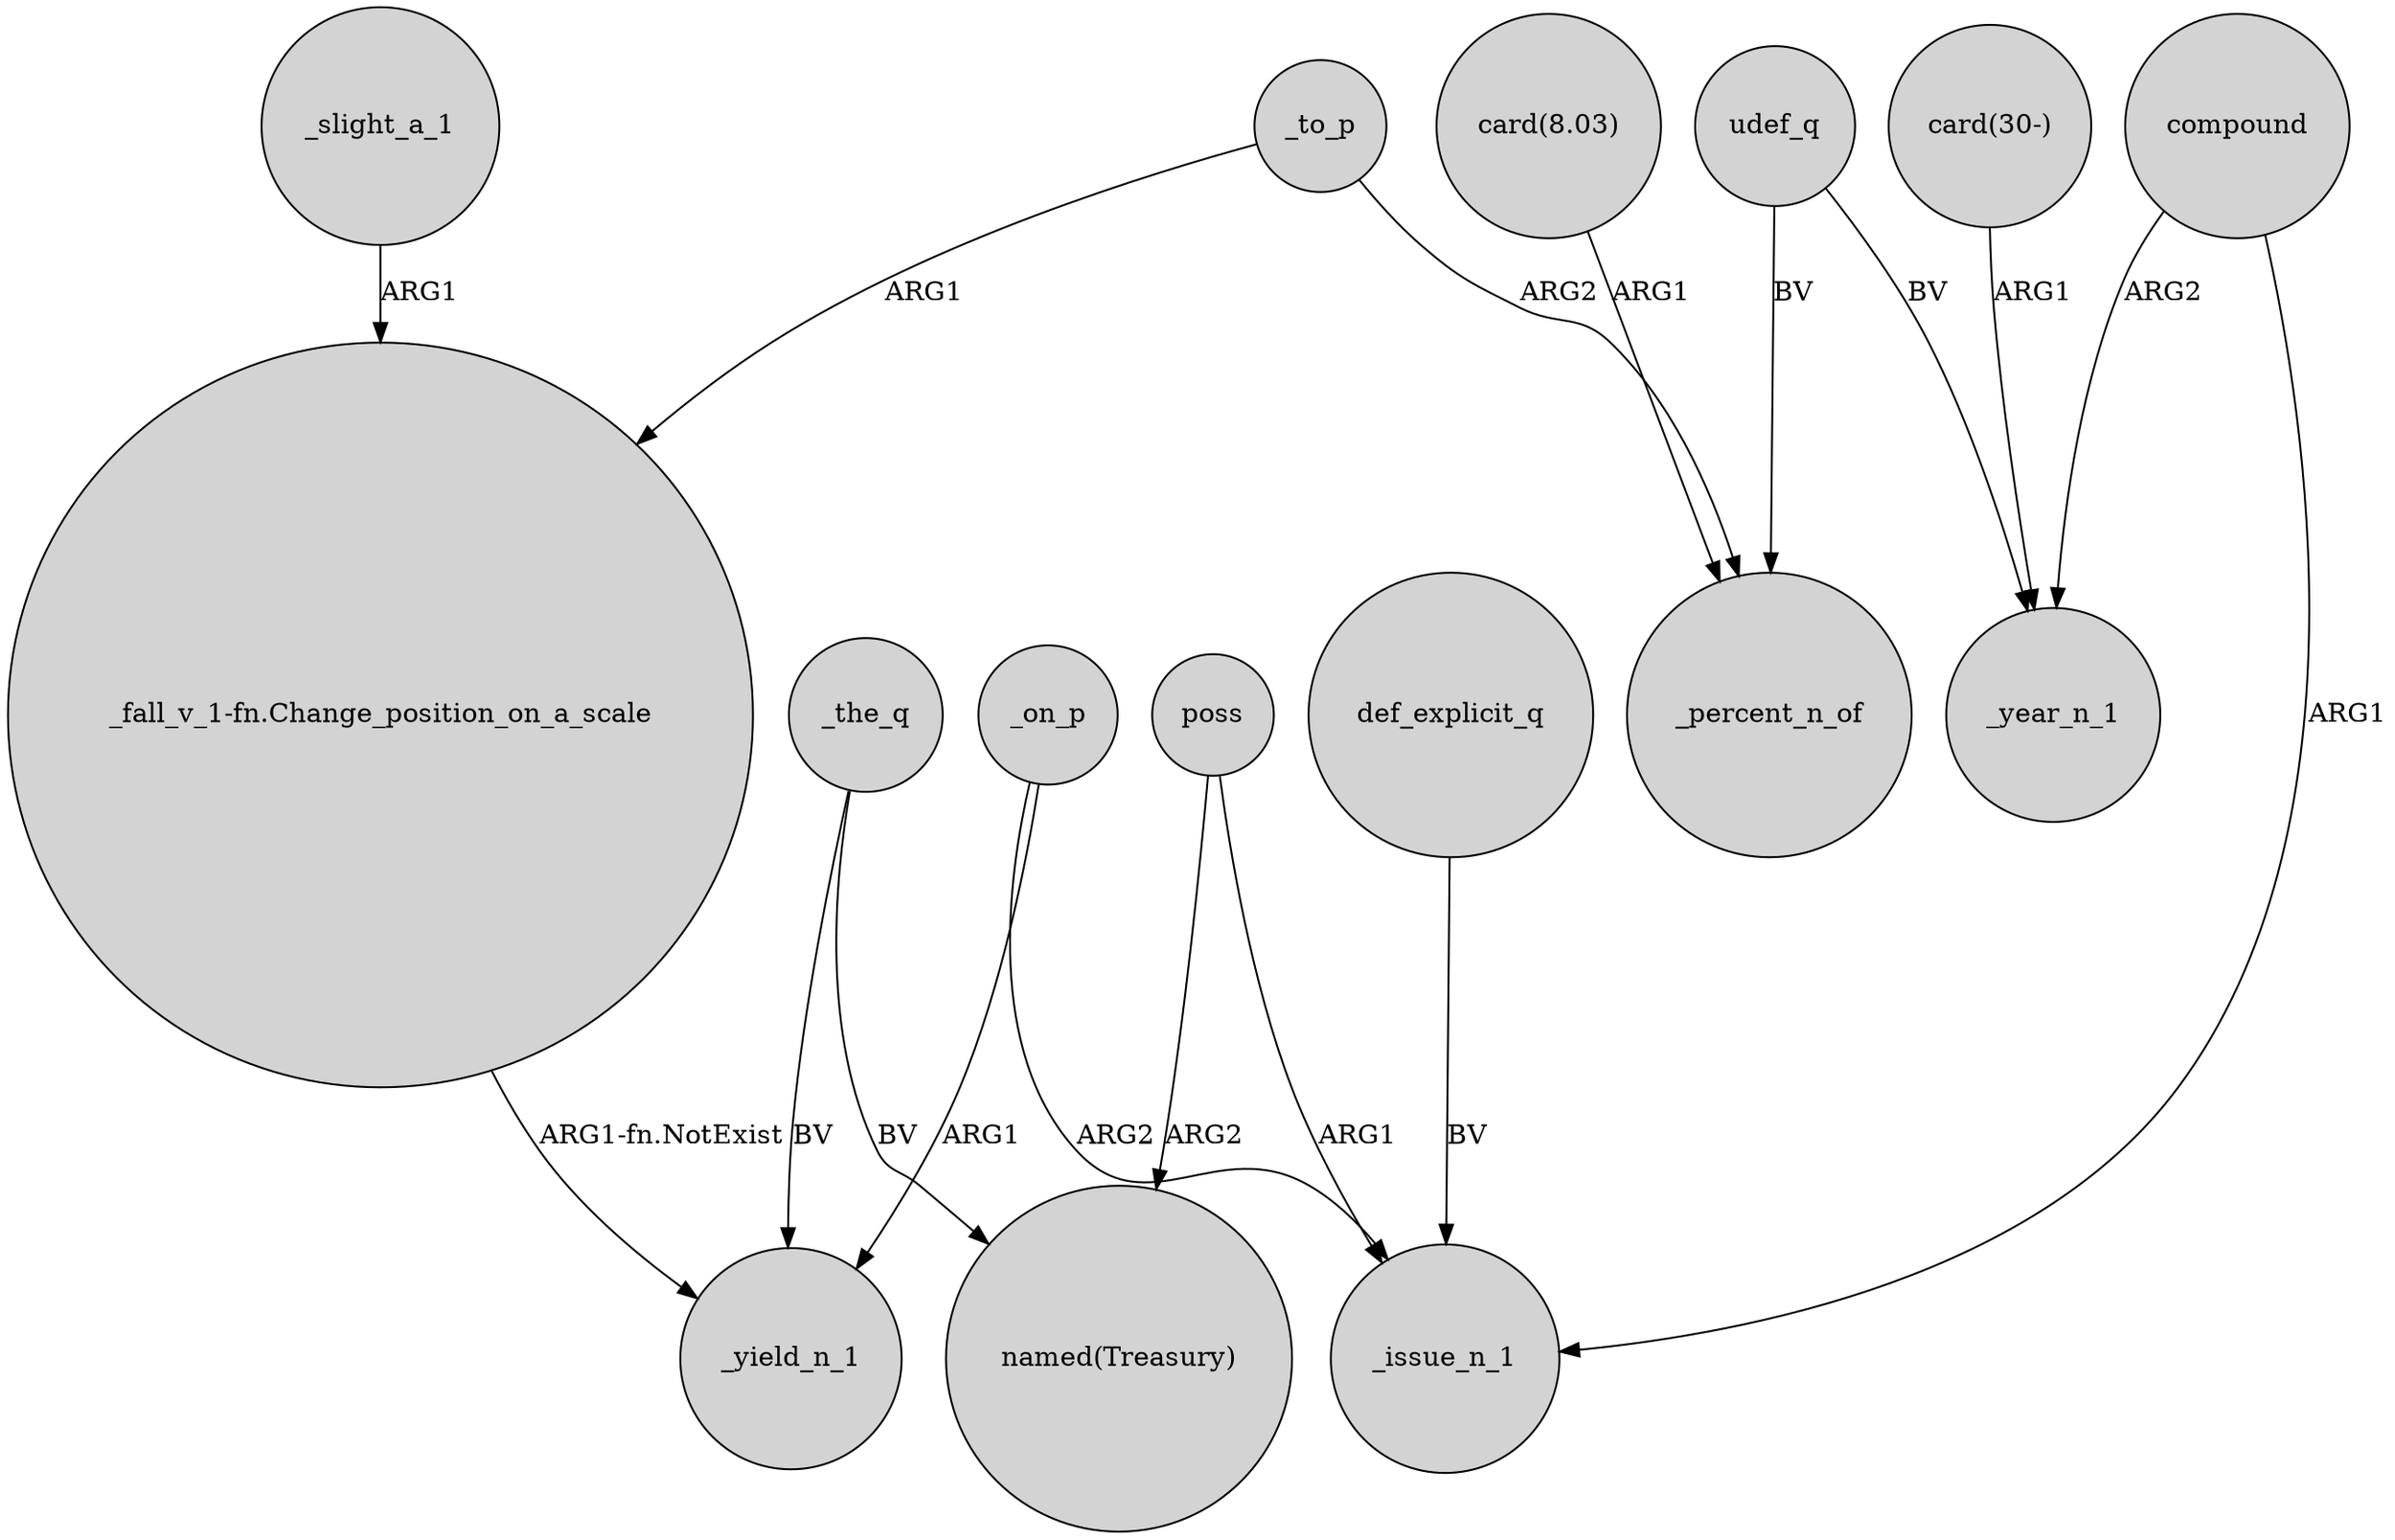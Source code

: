 digraph {
	node [shape=circle style=filled]
	_the_q -> "named(Treasury)" [label=BV]
	_on_p -> _issue_n_1 [label=ARG2]
	_the_q -> _yield_n_1 [label=BV]
	udef_q -> _year_n_1 [label=BV]
	"card(30-)" -> _year_n_1 [label=ARG1]
	def_explicit_q -> _issue_n_1 [label=BV]
	"card(8.03)" -> _percent_n_of [label=ARG1]
	_slight_a_1 -> "_fall_v_1-fn.Change_position_on_a_scale" [label=ARG1]
	udef_q -> _percent_n_of [label=BV]
	_on_p -> _yield_n_1 [label=ARG1]
	poss -> "named(Treasury)" [label=ARG2]
	_to_p -> "_fall_v_1-fn.Change_position_on_a_scale" [label=ARG1]
	"_fall_v_1-fn.Change_position_on_a_scale" -> _yield_n_1 [label="ARG1-fn.NotExist"]
	compound -> _issue_n_1 [label=ARG1]
	compound -> _year_n_1 [label=ARG2]
	poss -> _issue_n_1 [label=ARG1]
	_to_p -> _percent_n_of [label=ARG2]
}
